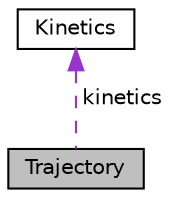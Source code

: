 digraph "Trajectory"
{
 // LATEX_PDF_SIZE
  edge [fontname="Helvetica",fontsize="10",labelfontname="Helvetica",labelfontsize="10"];
  node [fontname="Helvetica",fontsize="10",shape=record];
  Node1 [label="Trajectory",height=0.2,width=0.4,color="black", fillcolor="grey75", style="filled", fontcolor="black",tooltip=" "];
  Node2 -> Node1 [dir="back",color="darkorchid3",fontsize="10",style="dashed",label=" kinetics" ,fontname="Helvetica"];
  Node2 [label="Kinetics",height=0.2,width=0.4,color="black", fillcolor="white", style="filled",URL="$classKinetics.html",tooltip=" "];
}
